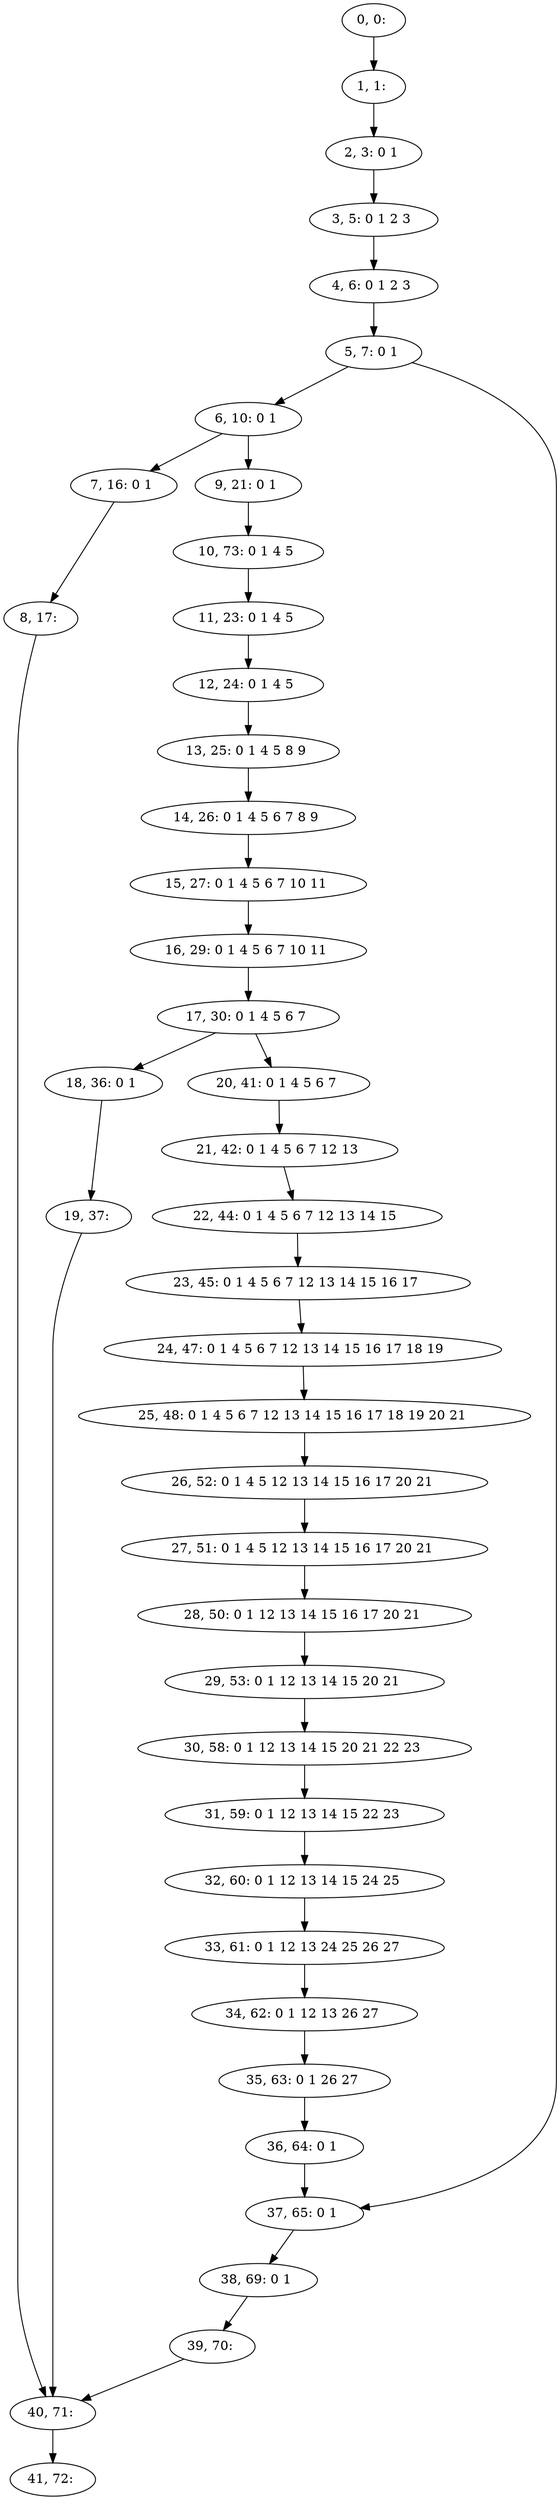 digraph G {
0[label="0, 0: "];
1[label="1, 1: "];
2[label="2, 3: 0 1 "];
3[label="3, 5: 0 1 2 3 "];
4[label="4, 6: 0 1 2 3 "];
5[label="5, 7: 0 1 "];
6[label="6, 10: 0 1 "];
7[label="7, 16: 0 1 "];
8[label="8, 17: "];
9[label="9, 21: 0 1 "];
10[label="10, 73: 0 1 4 5 "];
11[label="11, 23: 0 1 4 5 "];
12[label="12, 24: 0 1 4 5 "];
13[label="13, 25: 0 1 4 5 8 9 "];
14[label="14, 26: 0 1 4 5 6 7 8 9 "];
15[label="15, 27: 0 1 4 5 6 7 10 11 "];
16[label="16, 29: 0 1 4 5 6 7 10 11 "];
17[label="17, 30: 0 1 4 5 6 7 "];
18[label="18, 36: 0 1 "];
19[label="19, 37: "];
20[label="20, 41: 0 1 4 5 6 7 "];
21[label="21, 42: 0 1 4 5 6 7 12 13 "];
22[label="22, 44: 0 1 4 5 6 7 12 13 14 15 "];
23[label="23, 45: 0 1 4 5 6 7 12 13 14 15 16 17 "];
24[label="24, 47: 0 1 4 5 6 7 12 13 14 15 16 17 18 19 "];
25[label="25, 48: 0 1 4 5 6 7 12 13 14 15 16 17 18 19 20 21 "];
26[label="26, 52: 0 1 4 5 12 13 14 15 16 17 20 21 "];
27[label="27, 51: 0 1 4 5 12 13 14 15 16 17 20 21 "];
28[label="28, 50: 0 1 12 13 14 15 16 17 20 21 "];
29[label="29, 53: 0 1 12 13 14 15 20 21 "];
30[label="30, 58: 0 1 12 13 14 15 20 21 22 23 "];
31[label="31, 59: 0 1 12 13 14 15 22 23 "];
32[label="32, 60: 0 1 12 13 14 15 24 25 "];
33[label="33, 61: 0 1 12 13 24 25 26 27 "];
34[label="34, 62: 0 1 12 13 26 27 "];
35[label="35, 63: 0 1 26 27 "];
36[label="36, 64: 0 1 "];
37[label="37, 65: 0 1 "];
38[label="38, 69: 0 1 "];
39[label="39, 70: "];
40[label="40, 71: "];
41[label="41, 72: "];
0->1 ;
1->2 ;
2->3 ;
3->4 ;
4->5 ;
5->6 ;
5->37 ;
6->7 ;
6->9 ;
7->8 ;
8->40 ;
9->10 ;
10->11 ;
11->12 ;
12->13 ;
13->14 ;
14->15 ;
15->16 ;
16->17 ;
17->18 ;
17->20 ;
18->19 ;
19->40 ;
20->21 ;
21->22 ;
22->23 ;
23->24 ;
24->25 ;
25->26 ;
26->27 ;
27->28 ;
28->29 ;
29->30 ;
30->31 ;
31->32 ;
32->33 ;
33->34 ;
34->35 ;
35->36 ;
36->37 ;
37->38 ;
38->39 ;
39->40 ;
40->41 ;
}
